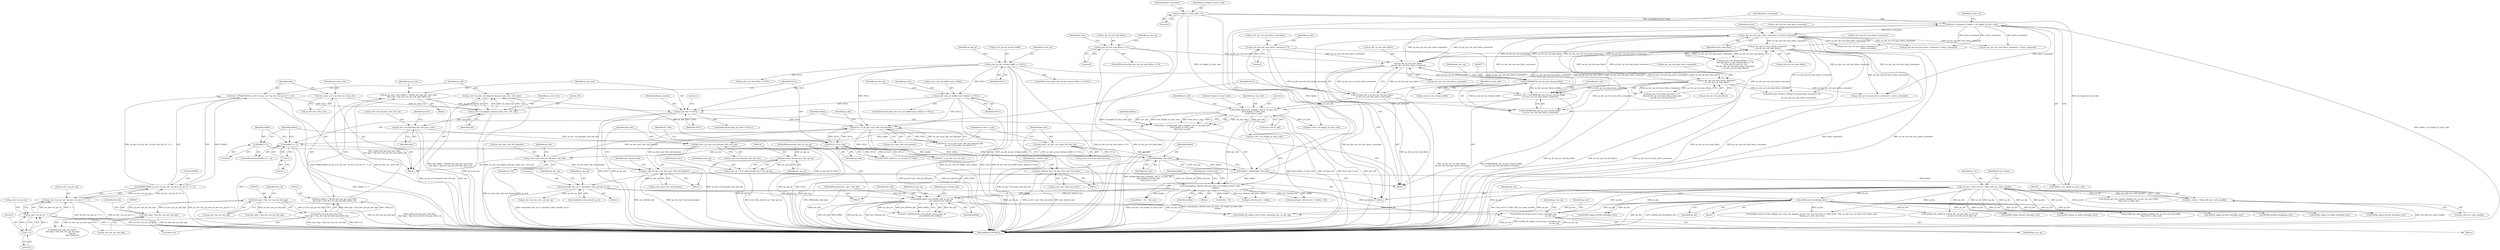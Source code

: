 digraph "0_Android_7554755536019e439433c515eeb44e701fb3bfb2@pointer" {
"1001248" [label="(Call,ih264d_fill_output_struct_from_context(ps_dec,\n                                                           ps_dec_op))"];
"1000896" [label="(Call,ih264d_init_decoder(ps_dec))"];
"1000153" [label="(Call,* ps_dec = (dec_struct_t *)(dec_hdl->pv_codec_handle))"];
"1000155" [label="(Call,(dec_struct_t *)(dec_hdl->pv_codec_handle))"];
"1001286" [label="(Call,ih264d_parse_nal_unit(dec_hdl, ps_dec_op,\n                              pu1_bitstrm_buf, buflen))"];
"1000148" [label="(MethodParameterIn,iv_obj_t *dec_hdl)"];
"1000227" [label="(Call,memset(ps_dec_op, 0, sizeof(ivd_video_decode_op_t)))"];
"1000215" [label="(Call,ps_dec_op = (ivd_video_decode_op_t *)pv_api_op)"];
"1000217" [label="(Call,(ivd_video_decode_op_t *)pv_api_op)"];
"1000150" [label="(MethodParameterIn,void *pv_api_op)"];
"1001200" [label="(Call,memcpy(pu1_bitstrm_buf, pu1_buf + u4_length_of_start_code,\n                   buflen))"];
"1001055" [label="(Call,pu1_bitstrm_buf = ps_dec->pu1_bits_buf_dynamic)"];
"1001040" [label="(Call,ps_dec->pu1_bits_buf_dynamic = pv_buf)"];
"1001036" [label="(Call,NULL == pv_buf)"];
"1000995" [label="(Call,NULL == ps_dec->pu1_bits_buf_dynamic)"];
"1000406" [label="(Call,ps_dec->ps_out_buffer->pu1_bufs[i] == NULL)"];
"1000260" [label="(Call,ps_dec_ip->pv_stream_buffer == NULL)"];
"1000623" [label="(Call,ps_pic_buf == NULL)"];
"1000610" [label="(Call,ps_pic_buf = (pic_buffer_t *)ih264_buf_mgr_get_next_free(\n (buf_mgr_t *)ps_dec->pv_pic_buf_mgr, &free_id))"];
"1000612" [label="(Call,(pic_buffer_t *)ih264_buf_mgr_get_next_free(\n (buf_mgr_t *)ps_dec->pv_pic_buf_mgr, &free_id))"];
"1000614" [label="(Call,ih264_buf_mgr_get_next_free(\n (buf_mgr_t *)ps_dec->pv_pic_buf_mgr, &free_id))"];
"1000615" [label="(Call,(buf_mgr_t *)ps_dec->pv_pic_buf_mgr)"];
"1000686" [label="(Call,(buf_mgr_t *)ps_dec->pv_pic_buf_mgr)"];
"1001029" [label="(Call,pv_buf = ps_dec->pf_aligned_alloc(pv_mem_ctxt, 128, size))"];
"1001031" [label="(Call,ps_dec->pf_aligned_alloc(pv_mem_ctxt, 128, size))"];
"1001009" [label="(Call,*pv_mem_ctxt = ps_dec->pv_mem_ctxt)"];
"1001014" [label="(Call,size = MAX(256000, ps_dec->u2_pic_wd * ps_dec->u2_pic_ht * 3 / 2))"];
"1001016" [label="(Call,MAX(256000, ps_dec->u2_pic_wd * ps_dec->u2_pic_ht * 3 / 2))"];
"1001018" [label="(Call,ps_dec->u2_pic_wd * ps_dec->u2_pic_ht * 3 / 2)"];
"1001022" [label="(Call,ps_dec->u2_pic_ht * 3 / 2)"];
"1001026" [label="(Call,3 / 2)"];
"1001067" [label="(Call,pu1_bitstrm_buf = ps_dec->pu1_bits_buf_static)"];
"1001082" [label="(Call,ih264d_find_start_code(pu1_buf, 0, u4_max_ofst,\n &u4_length_of_start_code,\n &u4_next_is_aud))"];
"1000973" [label="(Call,pu1_buf = (UWORD8*)ps_dec_ip->pv_stream_buffer\n + ps_dec_op->u4_num_bytes_consumed)"];
"1000976" [label="(Call,(UWORD8*)ps_dec_ip->pv_stream_buffer)"];
"1001450" [label="(Call,ps_dec_op->u4_num_bytes_consumed\n < ps_dec_ip->u4_num_Bytes)"];
"1001108" [label="(Call,ps_dec_op->u4_num_bytes_consumed += bytes_consumed)"];
"1001103" [label="(Call,bytes_consumed = buflen + u4_length_of_start_code)"];
"1001098" [label="(Call,buflen = MIN(buflen, buf_size))"];
"1001100" [label="(Call,MIN(buflen, buf_size))"];
"1001091" [label="(Call,buflen == -1)"];
"1001080" [label="(Call,buflen = ih264d_find_start_code(pu1_buf, 0, u4_max_ofst,\n &u4_length_of_start_code,\n &u4_next_is_aud))"];
"1001093" [label="(Call,-1)"];
"1001095" [label="(Call,buflen = 0)"];
"1001060" [label="(Call,buf_size = ps_dec->u4_dynamic_bits_buf_size)"];
"1001045" [label="(Call,ps_dec->u4_dynamic_bits_buf_size = size)"];
"1001072" [label="(Call,buf_size = ps_dec->u4_static_bits_buf_size)"];
"1000171" [label="(Call,u4_length_of_start_code = 0)"];
"1000986" [label="(Call,ps_dec_ip->u4_num_Bytes\n - ps_dec_op->u4_num_bytes_consumed)"];
"1001425" [label="(Call,ps_dec_op->u4_num_bytes_consumed\n < ps_dec_ip->u4_num_Bytes)"];
"1000281" [label="(Call,ps_dec_ip->u4_num_Bytes <= 0)"];
"1000306" [label="(Call,ps_dec_op->u4_num_bytes_consumed = 0)"];
"1000984" [label="(Call,u4_max_ofst = ps_dec_ip->u4_num_Bytes\n - ps_dec_op->u4_num_bytes_consumed)"];
"1001057" [label="(Call,ps_dec->pu1_bits_buf_dynamic)"];
"1001289" [label="(Identifier,pu1_bitstrm_buf)"];
"1001022" [label="(Call,ps_dec->u2_pic_ht * 3 / 2)"];
"1001061" [label="(Identifier,buf_size)"];
"1001017" [label="(Literal,256000)"];
"1000994" [label="(Call,(NULL == ps_dec->pu1_bits_buf_dynamic) &&\n (ps_dec->i4_header_decoded & 1))"];
"1001080" [label="(Call,buflen = ih264d_find_start_code(pu1_buf, 0, u4_max_ofst,\n &u4_length_of_start_code,\n &u4_next_is_aud))"];
"1001858" [label="(Call,ih264d_deblock_display(ps_dec))"];
"1001082" [label="(Call,ih264d_find_start_code(pu1_buf, 0, u4_max_ofst,\n &u4_length_of_start_code,\n &u4_next_is_aud))"];
"1001105" [label="(Call,buflen + u4_length_of_start_code)"];
"1000313" [label="(Identifier,ps_dec)"];
"1000630" [label="(Identifier,display_queued)"];
"1001200" [label="(Call,memcpy(pu1_bitstrm_buf, pu1_buf + u4_length_of_start_code,\n                   buflen))"];
"1000157" [label="(Call,dec_hdl->pv_codec_handle)"];
"1001101" [label="(Identifier,buflen)"];
"1001108" [label="(Call,ps_dec_op->u4_num_bytes_consumed += bytes_consumed)"];
"1001286" [label="(Call,ih264d_parse_nal_unit(dec_hdl, ps_dec_op,\n                              pu1_bitstrm_buf, buflen))"];
"1001419" [label="(Call,(ps_dec->i4_header_decoded != 3)\n && (ps_dec_op->u4_num_bytes_consumed\n < ps_dec_ip->u4_num_Bytes))"];
"1001010" [label="(Identifier,pv_mem_ctxt)"];
"1001026" [label="(Call,3 / 2)"];
"1001052" [label="(Identifier,ps_dec)"];
"1001085" [label="(Identifier,u4_max_ofst)"];
"1000215" [label="(Call,ps_dec_op = (ivd_video_decode_op_t *)pv_api_op)"];
"1001060" [label="(Call,buf_size = ps_dec->u4_dynamic_bits_buf_size)"];
"1000280" [label="(ControlStructure,if(ps_dec_ip->u4_num_Bytes <= 0))"];
"1001450" [label="(Call,ps_dec_op->u4_num_bytes_consumed\n < ps_dec_ip->u4_num_Bytes)"];
"1001370" [label="(Call,ps_dec_op->u4_num_bytes_consumed -= bytes_consumed)"];
"1001587" [label="(Call,ps_dec_op->u4_num_bytes_consumed -= bytes_consumed)"];
"1001038" [label="(Identifier,pv_buf)"];
"1002022" [label="(Call,ih264d_fill_output_struct_from_context(ps_dec, ps_dec_op))"];
"1000997" [label="(Call,ps_dec->pu1_bits_buf_dynamic)"];
"1001011" [label="(Call,ps_dec->pv_mem_ctxt)"];
"1001980" [label="(Call,ih264d_signal_bs_deblk_thread(ps_dec))"];
"1001084" [label="(Literal,0)"];
"1000282" [label="(Call,ps_dec_ip->u4_num_Bytes)"];
"1001016" [label="(Call,MAX(256000, ps_dec->u2_pic_wd * ps_dec->u2_pic_ht * 3 / 2))"];
"1001096" [label="(Identifier,buflen)"];
"1000686" [label="(Call,(buf_mgr_t *)ps_dec->pv_pic_buf_mgr)"];
"1000611" [label="(Identifier,ps_pic_buf)"];
"1001253" [label="(Identifier,ps_dec_op)"];
"1000713" [label="(Call,ih264d_get_next_display_field(ps_dec, ps_dec->ps_out_buffer,\n &(ps_dec->s_disp_op)))"];
"1001284" [label="(Call,ret = ih264d_parse_nal_unit(dec_hdl, ps_dec_op,\n                              pu1_bitstrm_buf, buflen))"];
"1000614" [label="(Call,ih264_buf_mgr_get_next_free(\n (buf_mgr_t *)ps_dec->pv_pic_buf_mgr, &free_id))"];
"1001214" [label="(Call,pu1_bitstrm_buf + buflen)"];
"1000978" [label="(Call,ps_dec_ip->pv_stream_buffer)"];
"1001571" [label="(Call,ih264d_signal_decode_thread(ps_dec))"];
"1000691" [label="(Identifier,free_id)"];
"1001049" [label="(Identifier,size)"];
"1001068" [label="(Identifier,pu1_bitstrm_buf)"];
"1000171" [label="(Call,u4_length_of_start_code = 0)"];
"1000620" [label="(Call,&free_id)"];
"1000268" [label="(Identifier,ps_dec_op)"];
"1001103" [label="(Call,bytes_consumed = buflen + u4_length_of_start_code)"];
"1001398" [label="(Call,ih264d_signal_decode_thread(ps_dec))"];
"1001119" [label="(Identifier,ps_dec)"];
"1001213" [label="(Call,memset(pu1_bitstrm_buf + buflen, 0, 8))"];
"1001036" [label="(Call,NULL == pv_buf)"];
"1000995" [label="(Call,NULL == ps_dec->pu1_bits_buf_dynamic)"];
"1000155" [label="(Call,(dec_struct_t *)(dec_hdl->pv_codec_handle))"];
"1001247" [label="(Block,)"];
"1001067" [label="(Call,pu1_bitstrm_buf = ps_dec->pu1_bits_buf_static)"];
"1001248" [label="(Call,ih264d_fill_output_struct_from_context(ps_dec,\n                                                           ps_dec_op))"];
"1001027" [label="(Literal,3)"];
"1000984" [label="(Call,u4_max_ofst = ps_dec_ip->u4_num_Bytes\n - ps_dec_op->u4_num_bytes_consumed)"];
"1001039" [label="(Identifier,IV_FAIL)"];
"1001018" [label="(Call,ps_dec->u2_pic_wd * ps_dec->u2_pic_ht * 3 / 2)"];
"1001047" [label="(Identifier,ps_dec)"];
"1001451" [label="(Call,ps_dec_op->u4_num_bytes_consumed)"];
"1001028" [label="(Literal,2)"];
"1001015" [label="(Identifier,size)"];
"1000176" [label="(Identifier,bytes_consumed)"];
"1000223" [label="(Identifier,u4_size)"];
"1001034" [label="(Identifier,size)"];
"1001207" [label="(Call,(buflen + 8) < buf_size)"];
"1001081" [label="(Identifier,buflen)"];
"1000982" [label="(Identifier,ps_dec_op)"];
"1000612" [label="(Call,(pic_buffer_t *)ih264_buf_mgr_get_next_free(\n (buf_mgr_t *)ps_dec->pv_pic_buf_mgr, &free_id))"];
"1001287" [label="(Identifier,dec_hdl)"];
"1001523" [label="(Call,ih264d_mark_err_slice_skip(ps_dec, num_mb_skipped, ps_dec->u1_nal_unit_type == IDR_SLICE_NAL, ps_dec->ps_cur_slice->u2_frame_num,\n &temp_poc, prev_slice_err))"];
"1000260" [label="(Call,ps_dec_ip->pv_stream_buffer == NULL)"];
"1001126" [label="(Call,pu1_buf + u4_length_of_start_code)"];
"1001434" [label="(Call,((ps_dec->i4_decode_header == 0)\n && ((ps_dec->u1_pic_decode_done == 0)\n || (u4_next_is_aud == 1)))\n && (ps_dec_op->u4_num_bytes_consumed\n < ps_dec_ip->u4_num_Bytes))"];
"1001072" [label="(Call,buf_size = ps_dec->u4_static_bits_buf_size)"];
"1001694" [label="(Call,ih264d_signal_decode_thread(ps_dec))"];
"1000237" [label="(Call,ps_dec->pv_dec_out = ps_dec_op)"];
"1002135" [label="(Call,H264_DEC_DEBUG_PRINT(\"The num bytes consumed: %d\n\",\n                         ps_dec_op->u4_num_bytes_consumed))"];
"1000986" [label="(Call,ps_dec_ip->u4_num_Bytes\n - ps_dec_op->u4_num_bytes_consumed)"];
"1001054" [label="(Block,)"];
"1000153" [label="(Call,* ps_dec = (dec_struct_t *)(dec_hdl->pv_codec_handle))"];
"1000150" [label="(MethodParameterIn,void *pv_api_op)"];
"1001100" [label="(Call,MIN(buflen, buf_size))"];
"1001035" [label="(Call,RETURN_IF((NULL == pv_buf), IV_FAIL))"];
"1001066" [label="(Block,)"];
"1001151" [label="(Call,ps_dec_op->u4_num_bytes_consumed -=\n                                        bytes_consumed)"];
"1000896" [label="(Call,ih264d_init_decoder(ps_dec))"];
"1001088" [label="(Call,&u4_next_is_aud)"];
"1001112" [label="(Identifier,bytes_consumed)"];
"1000987" [label="(Call,ps_dec_ip->u4_num_Bytes)"];
"1000230" [label="(Call,sizeof(ivd_video_decode_op_t))"];
"1001083" [label="(Identifier,pu1_buf)"];
"1000608" [label="(Block,)"];
"1000310" [label="(Literal,0)"];
"1000307" [label="(Call,ps_dec_op->u4_num_bytes_consumed)"];
"1000220" [label="(Block,)"];
"1001009" [label="(Call,*pv_mem_ctxt = ps_dec->pv_mem_ctxt)"];
"1000217" [label="(Call,(ivd_video_decode_op_t *)pv_api_op)"];
"1001014" [label="(Call,size = MAX(256000, ps_dec->u2_pic_wd * ps_dec->u2_pic_ht * 3 / 2))"];
"1001095" [label="(Call,buflen = 0)"];
"1001099" [label="(Identifier,buflen)"];
"1001250" [label="(Identifier,ps_dec_op)"];
"1001660" [label="(Call,ih264d_init_deblk_tfr_ctxt(ps_dec, ps_pad_mgr, ps_tfr_cxt,\n                                           ps_dec->u2_frm_wd_in_mbs, 0))"];
"1000435" [label="(Identifier,ps_dec)"];
"1001031" [label="(Call,ps_dec->pf_aligned_alloc(pv_mem_ctxt, 128, size))"];
"1000289" [label="(Identifier,ps_dec_op)"];
"1000303" [label="(Identifier,ps_dec)"];
"1001205" [label="(Identifier,buflen)"];
"1001098" [label="(Call,buflen = MIN(buflen, buf_size))"];
"1000154" [label="(Identifier,ps_dec)"];
"1001037" [label="(Identifier,NULL)"];
"1001040" [label="(Call,ps_dec->pu1_bits_buf_dynamic = pv_buf)"];
"1001045" [label="(Call,ps_dec->u4_dynamic_bits_buf_size = size)"];
"1000900" [label="(Identifier,ps_dec)"];
"1001097" [label="(Literal,0)"];
"1001019" [label="(Call,ps_dec->u2_pic_wd)"];
"1000418" [label="(Identifier,ps_dec_op)"];
"1000173" [label="(Literal,0)"];
"1001201" [label="(Identifier,pu1_bitstrm_buf)"];
"1001104" [label="(Identifier,bytes_consumed)"];
"1001209" [label="(Identifier,buflen)"];
"1000622" [label="(ControlStructure,if(ps_pic_buf == NULL))"];
"1001032" [label="(Identifier,pv_mem_ctxt)"];
"1000971" [label="(Block,)"];
"1001074" [label="(Call,ps_dec->u4_static_bits_buf_size)"];
"1000281" [label="(Call,ps_dec_ip->u4_num_Bytes <= 0)"];
"1000219" [label="(Identifier,pv_api_op)"];
"1001290" [label="(Identifier,buflen)"];
"1000623" [label="(Call,ps_pic_buf == NULL)"];
"1001347" [label="(Call,ps_dec_op->u4_num_bytes_consumed -= bytes_consumed)"];
"1000151" [label="(Block,)"];
"1001023" [label="(Call,ps_dec->u2_pic_ht)"];
"1000148" [label="(MethodParameterIn,iv_obj_t *dec_hdl)"];
"1001110" [label="(Identifier,ps_dec_op)"];
"1001202" [label="(Call,pu1_buf + u4_length_of_start_code)"];
"1000285" [label="(Literal,0)"];
"1000229" [label="(Literal,0)"];
"1002100" [label="(Call,NULL != ps_dec->ps_cur_sps)"];
"1000621" [label="(Identifier,free_id)"];
"1001046" [label="(Call,ps_dec->u4_dynamic_bits_buf_size)"];
"1001005" [label="(Block,)"];
"1000975" [label="(Call,(UWORD8*)ps_dec_ip->pv_stream_buffer\n + ps_dec_op->u4_num_bytes_consumed)"];
"1000610" [label="(Call,ps_pic_buf = (pic_buffer_t *)ih264_buf_mgr_get_next_free(\n (buf_mgr_t *)ps_dec->pv_pic_buf_mgr, &free_id))"];
"1001425" [label="(Call,ps_dec_op->u4_num_bytes_consumed\n < ps_dec_ip->u4_num_Bytes)"];
"1001062" [label="(Call,ps_dec->u4_dynamic_bits_buf_size)"];
"1001090" [label="(ControlStructure,if(buflen == -1))"];
"1000985" [label="(Identifier,u4_max_ofst)"];
"1001429" [label="(Call,ps_dec_ip->u4_num_Bytes)"];
"1000234" [label="(Identifier,ps_dec_op)"];
"1001994" [label="(Call,ih264d_get_next_display_field(ps_dec, ps_dec->ps_out_buffer,\n &(ps_dec->s_disp_op)))"];
"1000306" [label="(Call,ps_dec_op->u4_num_bytes_consumed = 0)"];
"1000414" [label="(Identifier,NULL)"];
"1001199" [label="(Block,)"];
"1000259" [label="(ControlStructure,if(ps_dec_ip->pv_stream_buffer == NULL))"];
"1001109" [label="(Call,ps_dec_op->u4_num_bytes_consumed)"];
"1001029" [label="(Call,pv_buf = ps_dec->pf_aligned_alloc(pv_mem_ctxt, 128, size))"];
"1000617" [label="(Call,ps_dec->pv_pic_buf_mgr)"];
"1001044" [label="(Identifier,pv_buf)"];
"1000678" [label="(Literal,1)"];
"1001030" [label="(Identifier,pv_buf)"];
"1000405" [label="(ControlStructure,if(ps_dec->ps_out_buffer->pu1_bufs[i] == NULL))"];
"1001802" [label="(Call,ih264d_signal_bs_deblk_thread(ps_dec))"];
"1000283" [label="(Identifier,ps_dec_ip)"];
"1000264" [label="(Identifier,NULL)"];
"1001208" [label="(Call,buflen + 8)"];
"1000624" [label="(Identifier,ps_pic_buf)"];
"1001055" [label="(Call,pu1_bitstrm_buf = ps_dec->pu1_bits_buf_dynamic)"];
"1000216" [label="(Identifier,ps_dec_op)"];
"1001041" [label="(Call,ps_dec->pu1_bits_buf_dynamic)"];
"1001093" [label="(Call,-1)"];
"1001002" [label="(Identifier,ps_dec)"];
"1001073" [label="(Identifier,buf_size)"];
"1002142" [label="(MethodReturn,WORD32)"];
"1000162" [label="(Identifier,i4_err_status)"];
"1000625" [label="(Identifier,NULL)"];
"1000688" [label="(Call,ps_dec->pv_pic_buf_mgr)"];
"1000172" [label="(Identifier,u4_length_of_start_code)"];
"1001091" [label="(Call,buflen == -1)"];
"1001184" [label="(Call,ih264d_signal_decode_thread(ps_dec))"];
"1000973" [label="(Call,pu1_buf = (UWORD8*)ps_dec_ip->pv_stream_buffer\n + ps_dec_op->u4_num_bytes_consumed)"];
"1001069" [label="(Call,ps_dec->pu1_bits_buf_static)"];
"1000897" [label="(Identifier,ps_dec)"];
"1001086" [label="(Call,&u4_length_of_start_code)"];
"1001094" [label="(Literal,1)"];
"1000974" [label="(Identifier,pu1_buf)"];
"1000685" [label="(Call,ih264_buf_mgr_set_status(\n (buf_mgr_t *)ps_dec->pv_pic_buf_mgr,\n                                    free_id,\n                                    BUF_MGR_IO))"];
"1000976" [label="(Call,(UWORD8*)ps_dec_ip->pv_stream_buffer)"];
"1001033" [label="(Literal,128)"];
"1000406" [label="(Call,ps_dec->ps_out_buffer->pu1_bufs[i] == NULL)"];
"1001078" [label="(Identifier,u4_next_is_aud)"];
"1000227" [label="(Call,memset(ps_dec_op, 0, sizeof(ivd_video_decode_op_t)))"];
"1001288" [label="(Identifier,ps_dec_op)"];
"1000228" [label="(Identifier,ps_dec_op)"];
"1000615" [label="(Call,(buf_mgr_t *)ps_dec->pv_pic_buf_mgr)"];
"1001102" [label="(Identifier,buf_size)"];
"1000407" [label="(Call,ps_dec->ps_out_buffer->pu1_bufs[i])"];
"1000261" [label="(Call,ps_dec_ip->pv_stream_buffer)"];
"1001056" [label="(Identifier,pu1_bitstrm_buf)"];
"1000990" [label="(Call,ps_dec_op->u4_num_bytes_consumed)"];
"1000895" [label="(Block,)"];
"1000996" [label="(Identifier,NULL)"];
"1001426" [label="(Call,ps_dec_op->u4_num_bytes_consumed)"];
"1000696" [label="(Call,(buf_mgr_t *)ps_dec->pv_pic_buf_mgr)"];
"1000311" [label="(Call,ps_dec->ps_out_buffer = NULL)"];
"1001092" [label="(Identifier,buflen)"];
"1001454" [label="(Call,ps_dec_ip->u4_num_Bytes)"];
"1001249" [label="(Identifier,ps_dec)"];
"1001248" -> "1001247"  [label="AST: "];
"1001248" -> "1001250"  [label="CFG: "];
"1001249" -> "1001248"  [label="AST: "];
"1001250" -> "1001248"  [label="AST: "];
"1001253" -> "1001248"  [label="CFG: "];
"1001248" -> "1002142"  [label="DDG: ps_dec_op"];
"1001248" -> "1002142"  [label="DDG: ps_dec"];
"1001248" -> "1002142"  [label="DDG: ih264d_fill_output_struct_from_context(ps_dec,\n                                                           ps_dec_op)"];
"1000896" -> "1001248"  [label="DDG: ps_dec"];
"1000153" -> "1001248"  [label="DDG: ps_dec"];
"1001286" -> "1001248"  [label="DDG: ps_dec_op"];
"1000227" -> "1001248"  [label="DDG: ps_dec_op"];
"1000896" -> "1000895"  [label="AST: "];
"1000896" -> "1000897"  [label="CFG: "];
"1000897" -> "1000896"  [label="AST: "];
"1000900" -> "1000896"  [label="CFG: "];
"1000896" -> "1002142"  [label="DDG: ps_dec"];
"1000896" -> "1002142"  [label="DDG: ih264d_init_decoder(ps_dec)"];
"1000153" -> "1000896"  [label="DDG: ps_dec"];
"1000896" -> "1001184"  [label="DDG: ps_dec"];
"1000896" -> "1001398"  [label="DDG: ps_dec"];
"1000896" -> "1001523"  [label="DDG: ps_dec"];
"1000896" -> "1001571"  [label="DDG: ps_dec"];
"1000896" -> "1001660"  [label="DDG: ps_dec"];
"1000896" -> "1001694"  [label="DDG: ps_dec"];
"1000896" -> "1001802"  [label="DDG: ps_dec"];
"1000896" -> "1001858"  [label="DDG: ps_dec"];
"1000896" -> "1001980"  [label="DDG: ps_dec"];
"1000896" -> "1001994"  [label="DDG: ps_dec"];
"1000896" -> "1002022"  [label="DDG: ps_dec"];
"1000153" -> "1000151"  [label="AST: "];
"1000153" -> "1000155"  [label="CFG: "];
"1000154" -> "1000153"  [label="AST: "];
"1000155" -> "1000153"  [label="AST: "];
"1000162" -> "1000153"  [label="CFG: "];
"1000153" -> "1002142"  [label="DDG: (dec_struct_t *)(dec_hdl->pv_codec_handle)"];
"1000153" -> "1002142"  [label="DDG: ps_dec"];
"1000155" -> "1000153"  [label="DDG: dec_hdl->pv_codec_handle"];
"1000153" -> "1000713"  [label="DDG: ps_dec"];
"1000153" -> "1001184"  [label="DDG: ps_dec"];
"1000153" -> "1001398"  [label="DDG: ps_dec"];
"1000153" -> "1001523"  [label="DDG: ps_dec"];
"1000153" -> "1001571"  [label="DDG: ps_dec"];
"1000153" -> "1001660"  [label="DDG: ps_dec"];
"1000153" -> "1001694"  [label="DDG: ps_dec"];
"1000153" -> "1001802"  [label="DDG: ps_dec"];
"1000153" -> "1001858"  [label="DDG: ps_dec"];
"1000153" -> "1001980"  [label="DDG: ps_dec"];
"1000153" -> "1001994"  [label="DDG: ps_dec"];
"1000153" -> "1002022"  [label="DDG: ps_dec"];
"1000155" -> "1000157"  [label="CFG: "];
"1000156" -> "1000155"  [label="AST: "];
"1000157" -> "1000155"  [label="AST: "];
"1000155" -> "1002142"  [label="DDG: dec_hdl->pv_codec_handle"];
"1001286" -> "1001284"  [label="AST: "];
"1001286" -> "1001290"  [label="CFG: "];
"1001287" -> "1001286"  [label="AST: "];
"1001288" -> "1001286"  [label="AST: "];
"1001289" -> "1001286"  [label="AST: "];
"1001290" -> "1001286"  [label="AST: "];
"1001284" -> "1001286"  [label="CFG: "];
"1001286" -> "1002142"  [label="DDG: buflen"];
"1001286" -> "1002142"  [label="DDG: ps_dec_op"];
"1001286" -> "1002142"  [label="DDG: pu1_bitstrm_buf"];
"1001286" -> "1002142"  [label="DDG: dec_hdl"];
"1001286" -> "1001284"  [label="DDG: dec_hdl"];
"1001286" -> "1001284"  [label="DDG: ps_dec_op"];
"1001286" -> "1001284"  [label="DDG: pu1_bitstrm_buf"];
"1001286" -> "1001284"  [label="DDG: buflen"];
"1000148" -> "1001286"  [label="DDG: dec_hdl"];
"1000227" -> "1001286"  [label="DDG: ps_dec_op"];
"1001200" -> "1001286"  [label="DDG: pu1_bitstrm_buf"];
"1001200" -> "1001286"  [label="DDG: buflen"];
"1001286" -> "1002022"  [label="DDG: ps_dec_op"];
"1000148" -> "1000147"  [label="AST: "];
"1000148" -> "1002142"  [label="DDG: dec_hdl"];
"1000227" -> "1000220"  [label="AST: "];
"1000227" -> "1000230"  [label="CFG: "];
"1000228" -> "1000227"  [label="AST: "];
"1000229" -> "1000227"  [label="AST: "];
"1000230" -> "1000227"  [label="AST: "];
"1000234" -> "1000227"  [label="CFG: "];
"1000227" -> "1002142"  [label="DDG: memset(ps_dec_op, 0, sizeof(ivd_video_decode_op_t))"];
"1000215" -> "1000227"  [label="DDG: ps_dec_op"];
"1000227" -> "1000237"  [label="DDG: ps_dec_op"];
"1000227" -> "1002022"  [label="DDG: ps_dec_op"];
"1000215" -> "1000151"  [label="AST: "];
"1000215" -> "1000217"  [label="CFG: "];
"1000216" -> "1000215"  [label="AST: "];
"1000217" -> "1000215"  [label="AST: "];
"1000223" -> "1000215"  [label="CFG: "];
"1000215" -> "1002142"  [label="DDG: (ivd_video_decode_op_t *)pv_api_op"];
"1000217" -> "1000215"  [label="DDG: pv_api_op"];
"1000217" -> "1000219"  [label="CFG: "];
"1000218" -> "1000217"  [label="AST: "];
"1000219" -> "1000217"  [label="AST: "];
"1000217" -> "1002142"  [label="DDG: pv_api_op"];
"1000150" -> "1000217"  [label="DDG: pv_api_op"];
"1000150" -> "1000147"  [label="AST: "];
"1000150" -> "1002142"  [label="DDG: pv_api_op"];
"1001200" -> "1001199"  [label="AST: "];
"1001200" -> "1001205"  [label="CFG: "];
"1001201" -> "1001200"  [label="AST: "];
"1001202" -> "1001200"  [label="AST: "];
"1001205" -> "1001200"  [label="AST: "];
"1001209" -> "1001200"  [label="CFG: "];
"1001200" -> "1002142"  [label="DDG: pu1_buf + u4_length_of_start_code"];
"1001200" -> "1002142"  [label="DDG: memcpy(pu1_bitstrm_buf, pu1_buf + u4_length_of_start_code,\n                   buflen)"];
"1001055" -> "1001200"  [label="DDG: pu1_bitstrm_buf"];
"1001067" -> "1001200"  [label="DDG: pu1_bitstrm_buf"];
"1001082" -> "1001200"  [label="DDG: pu1_buf"];
"1001098" -> "1001200"  [label="DDG: buflen"];
"1001200" -> "1001207"  [label="DDG: buflen"];
"1001200" -> "1001208"  [label="DDG: buflen"];
"1001200" -> "1001213"  [label="DDG: pu1_bitstrm_buf"];
"1001200" -> "1001213"  [label="DDG: buflen"];
"1001200" -> "1001214"  [label="DDG: pu1_bitstrm_buf"];
"1001200" -> "1001214"  [label="DDG: buflen"];
"1001055" -> "1001054"  [label="AST: "];
"1001055" -> "1001057"  [label="CFG: "];
"1001056" -> "1001055"  [label="AST: "];
"1001057" -> "1001055"  [label="AST: "];
"1001061" -> "1001055"  [label="CFG: "];
"1001055" -> "1002142"  [label="DDG: ps_dec->pu1_bits_buf_dynamic"];
"1001055" -> "1002142"  [label="DDG: pu1_bitstrm_buf"];
"1001040" -> "1001055"  [label="DDG: ps_dec->pu1_bits_buf_dynamic"];
"1000995" -> "1001055"  [label="DDG: ps_dec->pu1_bits_buf_dynamic"];
"1001040" -> "1001005"  [label="AST: "];
"1001040" -> "1001044"  [label="CFG: "];
"1001041" -> "1001040"  [label="AST: "];
"1001044" -> "1001040"  [label="AST: "];
"1001047" -> "1001040"  [label="CFG: "];
"1001040" -> "1002142"  [label="DDG: ps_dec->pu1_bits_buf_dynamic"];
"1001040" -> "1002142"  [label="DDG: pv_buf"];
"1001040" -> "1000995"  [label="DDG: ps_dec->pu1_bits_buf_dynamic"];
"1001036" -> "1001040"  [label="DDG: pv_buf"];
"1001036" -> "1001035"  [label="AST: "];
"1001036" -> "1001038"  [label="CFG: "];
"1001037" -> "1001036"  [label="AST: "];
"1001038" -> "1001036"  [label="AST: "];
"1001039" -> "1001036"  [label="CFG: "];
"1001036" -> "1002142"  [label="DDG: NULL"];
"1001036" -> "1000995"  [label="DDG: NULL"];
"1001036" -> "1001035"  [label="DDG: NULL"];
"1001036" -> "1001035"  [label="DDG: pv_buf"];
"1000995" -> "1001036"  [label="DDG: NULL"];
"1001029" -> "1001036"  [label="DDG: pv_buf"];
"1001036" -> "1002100"  [label="DDG: NULL"];
"1000995" -> "1000994"  [label="AST: "];
"1000995" -> "1000997"  [label="CFG: "];
"1000996" -> "1000995"  [label="AST: "];
"1000997" -> "1000995"  [label="AST: "];
"1001002" -> "1000995"  [label="CFG: "];
"1000994" -> "1000995"  [label="CFG: "];
"1000995" -> "1002142"  [label="DDG: NULL"];
"1000995" -> "1002142"  [label="DDG: ps_dec->pu1_bits_buf_dynamic"];
"1000995" -> "1000994"  [label="DDG: NULL"];
"1000995" -> "1000994"  [label="DDG: ps_dec->pu1_bits_buf_dynamic"];
"1000406" -> "1000995"  [label="DDG: NULL"];
"1000623" -> "1000995"  [label="DDG: NULL"];
"1000260" -> "1000995"  [label="DDG: NULL"];
"1000995" -> "1002100"  [label="DDG: NULL"];
"1000406" -> "1000405"  [label="AST: "];
"1000406" -> "1000414"  [label="CFG: "];
"1000407" -> "1000406"  [label="AST: "];
"1000414" -> "1000406"  [label="AST: "];
"1000418" -> "1000406"  [label="CFG: "];
"1000435" -> "1000406"  [label="CFG: "];
"1000406" -> "1002142"  [label="DDG: ps_dec->ps_out_buffer->pu1_bufs[i]"];
"1000406" -> "1002142"  [label="DDG: NULL"];
"1000406" -> "1002142"  [label="DDG: ps_dec->ps_out_buffer->pu1_bufs[i] == NULL"];
"1000260" -> "1000406"  [label="DDG: NULL"];
"1000406" -> "1000623"  [label="DDG: NULL"];
"1000260" -> "1000259"  [label="AST: "];
"1000260" -> "1000264"  [label="CFG: "];
"1000261" -> "1000260"  [label="AST: "];
"1000264" -> "1000260"  [label="AST: "];
"1000268" -> "1000260"  [label="CFG: "];
"1000283" -> "1000260"  [label="CFG: "];
"1000260" -> "1002142"  [label="DDG: ps_dec_ip->pv_stream_buffer == NULL"];
"1000260" -> "1002142"  [label="DDG: NULL"];
"1000260" -> "1002142"  [label="DDG: ps_dec_ip->pv_stream_buffer"];
"1000260" -> "1000311"  [label="DDG: NULL"];
"1000260" -> "1000623"  [label="DDG: NULL"];
"1000260" -> "1000976"  [label="DDG: ps_dec_ip->pv_stream_buffer"];
"1000623" -> "1000622"  [label="AST: "];
"1000623" -> "1000625"  [label="CFG: "];
"1000624" -> "1000623"  [label="AST: "];
"1000625" -> "1000623"  [label="AST: "];
"1000630" -> "1000623"  [label="CFG: "];
"1000678" -> "1000623"  [label="CFG: "];
"1000623" -> "1002142"  [label="DDG: ps_pic_buf == NULL"];
"1000623" -> "1002142"  [label="DDG: ps_pic_buf"];
"1000623" -> "1002142"  [label="DDG: NULL"];
"1000610" -> "1000623"  [label="DDG: ps_pic_buf"];
"1000610" -> "1000608"  [label="AST: "];
"1000610" -> "1000612"  [label="CFG: "];
"1000611" -> "1000610"  [label="AST: "];
"1000612" -> "1000610"  [label="AST: "];
"1000624" -> "1000610"  [label="CFG: "];
"1000610" -> "1002142"  [label="DDG: (pic_buffer_t *)ih264_buf_mgr_get_next_free(\n (buf_mgr_t *)ps_dec->pv_pic_buf_mgr, &free_id)"];
"1000612" -> "1000610"  [label="DDG: ih264_buf_mgr_get_next_free(\n (buf_mgr_t *)ps_dec->pv_pic_buf_mgr, &free_id)"];
"1000612" -> "1000614"  [label="CFG: "];
"1000613" -> "1000612"  [label="AST: "];
"1000614" -> "1000612"  [label="AST: "];
"1000612" -> "1002142"  [label="DDG: ih264_buf_mgr_get_next_free(\n (buf_mgr_t *)ps_dec->pv_pic_buf_mgr, &free_id)"];
"1000614" -> "1000612"  [label="DDG: (buf_mgr_t *)ps_dec->pv_pic_buf_mgr"];
"1000614" -> "1000612"  [label="DDG: &free_id"];
"1000614" -> "1000620"  [label="CFG: "];
"1000615" -> "1000614"  [label="AST: "];
"1000620" -> "1000614"  [label="AST: "];
"1000614" -> "1002142"  [label="DDG: (buf_mgr_t *)ps_dec->pv_pic_buf_mgr"];
"1000614" -> "1002142"  [label="DDG: &free_id"];
"1000615" -> "1000614"  [label="DDG: ps_dec->pv_pic_buf_mgr"];
"1000615" -> "1000617"  [label="CFG: "];
"1000616" -> "1000615"  [label="AST: "];
"1000617" -> "1000615"  [label="AST: "];
"1000621" -> "1000615"  [label="CFG: "];
"1000615" -> "1002142"  [label="DDG: ps_dec->pv_pic_buf_mgr"];
"1000686" -> "1000615"  [label="DDG: ps_dec->pv_pic_buf_mgr"];
"1000615" -> "1000686"  [label="DDG: ps_dec->pv_pic_buf_mgr"];
"1000615" -> "1000696"  [label="DDG: ps_dec->pv_pic_buf_mgr"];
"1000686" -> "1000685"  [label="AST: "];
"1000686" -> "1000688"  [label="CFG: "];
"1000687" -> "1000686"  [label="AST: "];
"1000688" -> "1000686"  [label="AST: "];
"1000691" -> "1000686"  [label="CFG: "];
"1000686" -> "1002142"  [label="DDG: ps_dec->pv_pic_buf_mgr"];
"1000686" -> "1000685"  [label="DDG: ps_dec->pv_pic_buf_mgr"];
"1001029" -> "1001005"  [label="AST: "];
"1001029" -> "1001031"  [label="CFG: "];
"1001030" -> "1001029"  [label="AST: "];
"1001031" -> "1001029"  [label="AST: "];
"1001037" -> "1001029"  [label="CFG: "];
"1001029" -> "1002142"  [label="DDG: ps_dec->pf_aligned_alloc(pv_mem_ctxt, 128, size)"];
"1001031" -> "1001029"  [label="DDG: pv_mem_ctxt"];
"1001031" -> "1001029"  [label="DDG: 128"];
"1001031" -> "1001029"  [label="DDG: size"];
"1001031" -> "1001034"  [label="CFG: "];
"1001032" -> "1001031"  [label="AST: "];
"1001033" -> "1001031"  [label="AST: "];
"1001034" -> "1001031"  [label="AST: "];
"1001031" -> "1002142"  [label="DDG: pv_mem_ctxt"];
"1001009" -> "1001031"  [label="DDG: pv_mem_ctxt"];
"1001014" -> "1001031"  [label="DDG: size"];
"1001031" -> "1001045"  [label="DDG: size"];
"1001009" -> "1001005"  [label="AST: "];
"1001009" -> "1001011"  [label="CFG: "];
"1001010" -> "1001009"  [label="AST: "];
"1001011" -> "1001009"  [label="AST: "];
"1001015" -> "1001009"  [label="CFG: "];
"1001009" -> "1002142"  [label="DDG: ps_dec->pv_mem_ctxt"];
"1001014" -> "1001005"  [label="AST: "];
"1001014" -> "1001016"  [label="CFG: "];
"1001015" -> "1001014"  [label="AST: "];
"1001016" -> "1001014"  [label="AST: "];
"1001030" -> "1001014"  [label="CFG: "];
"1001014" -> "1002142"  [label="DDG: MAX(256000, ps_dec->u2_pic_wd * ps_dec->u2_pic_ht * 3 / 2)"];
"1001016" -> "1001014"  [label="DDG: 256000"];
"1001016" -> "1001014"  [label="DDG: ps_dec->u2_pic_wd * ps_dec->u2_pic_ht * 3 / 2"];
"1001016" -> "1001018"  [label="CFG: "];
"1001017" -> "1001016"  [label="AST: "];
"1001018" -> "1001016"  [label="AST: "];
"1001016" -> "1002142"  [label="DDG: ps_dec->u2_pic_wd * ps_dec->u2_pic_ht * 3 / 2"];
"1001018" -> "1001016"  [label="DDG: ps_dec->u2_pic_wd"];
"1001018" -> "1001016"  [label="DDG: ps_dec->u2_pic_ht * 3 / 2"];
"1001018" -> "1001022"  [label="CFG: "];
"1001019" -> "1001018"  [label="AST: "];
"1001022" -> "1001018"  [label="AST: "];
"1001018" -> "1002142"  [label="DDG: ps_dec->u2_pic_wd"];
"1001018" -> "1002142"  [label="DDG: ps_dec->u2_pic_ht * 3 / 2"];
"1001022" -> "1001018"  [label="DDG: ps_dec->u2_pic_ht"];
"1001022" -> "1001018"  [label="DDG: 3 / 2"];
"1001022" -> "1001026"  [label="CFG: "];
"1001023" -> "1001022"  [label="AST: "];
"1001026" -> "1001022"  [label="AST: "];
"1001022" -> "1002142"  [label="DDG: 3 / 2"];
"1001022" -> "1002142"  [label="DDG: ps_dec->u2_pic_ht"];
"1001026" -> "1001022"  [label="DDG: 3"];
"1001026" -> "1001022"  [label="DDG: 2"];
"1001026" -> "1001028"  [label="CFG: "];
"1001027" -> "1001026"  [label="AST: "];
"1001028" -> "1001026"  [label="AST: "];
"1001067" -> "1001066"  [label="AST: "];
"1001067" -> "1001069"  [label="CFG: "];
"1001068" -> "1001067"  [label="AST: "];
"1001069" -> "1001067"  [label="AST: "];
"1001073" -> "1001067"  [label="CFG: "];
"1001067" -> "1002142"  [label="DDG: ps_dec->pu1_bits_buf_static"];
"1001067" -> "1002142"  [label="DDG: pu1_bitstrm_buf"];
"1001082" -> "1001080"  [label="AST: "];
"1001082" -> "1001088"  [label="CFG: "];
"1001083" -> "1001082"  [label="AST: "];
"1001084" -> "1001082"  [label="AST: "];
"1001085" -> "1001082"  [label="AST: "];
"1001086" -> "1001082"  [label="AST: "];
"1001088" -> "1001082"  [label="AST: "];
"1001080" -> "1001082"  [label="CFG: "];
"1001082" -> "1002142"  [label="DDG: &u4_next_is_aud"];
"1001082" -> "1002142"  [label="DDG: &u4_length_of_start_code"];
"1001082" -> "1002142"  [label="DDG: u4_max_ofst"];
"1001082" -> "1002142"  [label="DDG: pu1_buf"];
"1001082" -> "1001080"  [label="DDG: u4_max_ofst"];
"1001082" -> "1001080"  [label="DDG: pu1_buf"];
"1001082" -> "1001080"  [label="DDG: &u4_length_of_start_code"];
"1001082" -> "1001080"  [label="DDG: &u4_next_is_aud"];
"1001082" -> "1001080"  [label="DDG: 0"];
"1000973" -> "1001082"  [label="DDG: pu1_buf"];
"1000984" -> "1001082"  [label="DDG: u4_max_ofst"];
"1001082" -> "1001126"  [label="DDG: pu1_buf"];
"1001082" -> "1001202"  [label="DDG: pu1_buf"];
"1000973" -> "1000971"  [label="AST: "];
"1000973" -> "1000975"  [label="CFG: "];
"1000974" -> "1000973"  [label="AST: "];
"1000975" -> "1000973"  [label="AST: "];
"1000985" -> "1000973"  [label="CFG: "];
"1000973" -> "1002142"  [label="DDG: (UWORD8*)ps_dec_ip->pv_stream_buffer\n + ps_dec_op->u4_num_bytes_consumed"];
"1000976" -> "1000973"  [label="DDG: ps_dec_ip->pv_stream_buffer"];
"1001450" -> "1000973"  [label="DDG: ps_dec_op->u4_num_bytes_consumed"];
"1001108" -> "1000973"  [label="DDG: ps_dec_op->u4_num_bytes_consumed"];
"1000306" -> "1000973"  [label="DDG: ps_dec_op->u4_num_bytes_consumed"];
"1001425" -> "1000973"  [label="DDG: ps_dec_op->u4_num_bytes_consumed"];
"1000976" -> "1000975"  [label="AST: "];
"1000976" -> "1000978"  [label="CFG: "];
"1000977" -> "1000976"  [label="AST: "];
"1000978" -> "1000976"  [label="AST: "];
"1000982" -> "1000976"  [label="CFG: "];
"1000976" -> "1002142"  [label="DDG: ps_dec_ip->pv_stream_buffer"];
"1000976" -> "1000975"  [label="DDG: ps_dec_ip->pv_stream_buffer"];
"1001450" -> "1001434"  [label="AST: "];
"1001450" -> "1001454"  [label="CFG: "];
"1001451" -> "1001450"  [label="AST: "];
"1001454" -> "1001450"  [label="AST: "];
"1001434" -> "1001450"  [label="CFG: "];
"1001450" -> "1002142"  [label="DDG: ps_dec_op->u4_num_bytes_consumed"];
"1001450" -> "1002142"  [label="DDG: ps_dec_ip->u4_num_Bytes"];
"1001450" -> "1000975"  [label="DDG: ps_dec_op->u4_num_bytes_consumed"];
"1001450" -> "1000986"  [label="DDG: ps_dec_ip->u4_num_Bytes"];
"1001450" -> "1000986"  [label="DDG: ps_dec_op->u4_num_bytes_consumed"];
"1001450" -> "1001434"  [label="DDG: ps_dec_op->u4_num_bytes_consumed"];
"1001450" -> "1001434"  [label="DDG: ps_dec_ip->u4_num_Bytes"];
"1001108" -> "1001450"  [label="DDG: ps_dec_op->u4_num_bytes_consumed"];
"1001425" -> "1001450"  [label="DDG: ps_dec_op->u4_num_bytes_consumed"];
"1001425" -> "1001450"  [label="DDG: ps_dec_ip->u4_num_Bytes"];
"1000986" -> "1001450"  [label="DDG: ps_dec_ip->u4_num_Bytes"];
"1001450" -> "1001587"  [label="DDG: ps_dec_op->u4_num_bytes_consumed"];
"1001450" -> "1002135"  [label="DDG: ps_dec_op->u4_num_bytes_consumed"];
"1001108" -> "1000971"  [label="AST: "];
"1001108" -> "1001112"  [label="CFG: "];
"1001109" -> "1001108"  [label="AST: "];
"1001112" -> "1001108"  [label="AST: "];
"1001119" -> "1001108"  [label="CFG: "];
"1001108" -> "1002142"  [label="DDG: ps_dec_op->u4_num_bytes_consumed"];
"1001108" -> "1002142"  [label="DDG: bytes_consumed"];
"1001108" -> "1000975"  [label="DDG: ps_dec_op->u4_num_bytes_consumed"];
"1001108" -> "1000986"  [label="DDG: ps_dec_op->u4_num_bytes_consumed"];
"1001103" -> "1001108"  [label="DDG: bytes_consumed"];
"1000986" -> "1001108"  [label="DDG: ps_dec_op->u4_num_bytes_consumed"];
"1001108" -> "1001151"  [label="DDG: ps_dec_op->u4_num_bytes_consumed"];
"1001108" -> "1001347"  [label="DDG: ps_dec_op->u4_num_bytes_consumed"];
"1001108" -> "1001370"  [label="DDG: ps_dec_op->u4_num_bytes_consumed"];
"1001108" -> "1001425"  [label="DDG: ps_dec_op->u4_num_bytes_consumed"];
"1001108" -> "1001587"  [label="DDG: ps_dec_op->u4_num_bytes_consumed"];
"1001108" -> "1002135"  [label="DDG: ps_dec_op->u4_num_bytes_consumed"];
"1001103" -> "1000971"  [label="AST: "];
"1001103" -> "1001105"  [label="CFG: "];
"1001104" -> "1001103"  [label="AST: "];
"1001105" -> "1001103"  [label="AST: "];
"1001110" -> "1001103"  [label="CFG: "];
"1001103" -> "1002142"  [label="DDG: buflen + u4_length_of_start_code"];
"1001098" -> "1001103"  [label="DDG: buflen"];
"1000171" -> "1001103"  [label="DDG: u4_length_of_start_code"];
"1001103" -> "1001151"  [label="DDG: bytes_consumed"];
"1001103" -> "1001347"  [label="DDG: bytes_consumed"];
"1001103" -> "1001370"  [label="DDG: bytes_consumed"];
"1001103" -> "1001587"  [label="DDG: bytes_consumed"];
"1001098" -> "1000971"  [label="AST: "];
"1001098" -> "1001100"  [label="CFG: "];
"1001099" -> "1001098"  [label="AST: "];
"1001100" -> "1001098"  [label="AST: "];
"1001104" -> "1001098"  [label="CFG: "];
"1001098" -> "1002142"  [label="DDG: MIN(buflen, buf_size)"];
"1001100" -> "1001098"  [label="DDG: buflen"];
"1001100" -> "1001098"  [label="DDG: buf_size"];
"1001098" -> "1001105"  [label="DDG: buflen"];
"1001100" -> "1001102"  [label="CFG: "];
"1001101" -> "1001100"  [label="AST: "];
"1001102" -> "1001100"  [label="AST: "];
"1001100" -> "1002142"  [label="DDG: buf_size"];
"1001091" -> "1001100"  [label="DDG: buflen"];
"1001095" -> "1001100"  [label="DDG: buflen"];
"1001060" -> "1001100"  [label="DDG: buf_size"];
"1001072" -> "1001100"  [label="DDG: buf_size"];
"1001100" -> "1001207"  [label="DDG: buf_size"];
"1001091" -> "1001090"  [label="AST: "];
"1001091" -> "1001093"  [label="CFG: "];
"1001092" -> "1001091"  [label="AST: "];
"1001093" -> "1001091"  [label="AST: "];
"1001096" -> "1001091"  [label="CFG: "];
"1001099" -> "1001091"  [label="CFG: "];
"1001091" -> "1002142"  [label="DDG: buflen == -1"];
"1001091" -> "1002142"  [label="DDG: -1"];
"1001080" -> "1001091"  [label="DDG: buflen"];
"1001093" -> "1001091"  [label="DDG: 1"];
"1001080" -> "1000971"  [label="AST: "];
"1001081" -> "1001080"  [label="AST: "];
"1001092" -> "1001080"  [label="CFG: "];
"1001080" -> "1002142"  [label="DDG: ih264d_find_start_code(pu1_buf, 0, u4_max_ofst,\n &u4_length_of_start_code,\n &u4_next_is_aud)"];
"1001093" -> "1001094"  [label="CFG: "];
"1001094" -> "1001093"  [label="AST: "];
"1001095" -> "1001090"  [label="AST: "];
"1001095" -> "1001097"  [label="CFG: "];
"1001096" -> "1001095"  [label="AST: "];
"1001097" -> "1001095"  [label="AST: "];
"1001099" -> "1001095"  [label="CFG: "];
"1001060" -> "1001054"  [label="AST: "];
"1001060" -> "1001062"  [label="CFG: "];
"1001061" -> "1001060"  [label="AST: "];
"1001062" -> "1001060"  [label="AST: "];
"1001078" -> "1001060"  [label="CFG: "];
"1001060" -> "1002142"  [label="DDG: ps_dec->u4_dynamic_bits_buf_size"];
"1001045" -> "1001060"  [label="DDG: ps_dec->u4_dynamic_bits_buf_size"];
"1001045" -> "1001005"  [label="AST: "];
"1001045" -> "1001049"  [label="CFG: "];
"1001046" -> "1001045"  [label="AST: "];
"1001049" -> "1001045"  [label="AST: "];
"1001052" -> "1001045"  [label="CFG: "];
"1001045" -> "1002142"  [label="DDG: size"];
"1001045" -> "1002142"  [label="DDG: ps_dec->u4_dynamic_bits_buf_size"];
"1001072" -> "1001066"  [label="AST: "];
"1001072" -> "1001074"  [label="CFG: "];
"1001073" -> "1001072"  [label="AST: "];
"1001074" -> "1001072"  [label="AST: "];
"1001078" -> "1001072"  [label="CFG: "];
"1001072" -> "1002142"  [label="DDG: ps_dec->u4_static_bits_buf_size"];
"1000171" -> "1000151"  [label="AST: "];
"1000171" -> "1000173"  [label="CFG: "];
"1000172" -> "1000171"  [label="AST: "];
"1000173" -> "1000171"  [label="AST: "];
"1000176" -> "1000171"  [label="CFG: "];
"1000171" -> "1002142"  [label="DDG: u4_length_of_start_code"];
"1000171" -> "1001105"  [label="DDG: u4_length_of_start_code"];
"1000171" -> "1001126"  [label="DDG: u4_length_of_start_code"];
"1000986" -> "1000984"  [label="AST: "];
"1000986" -> "1000990"  [label="CFG: "];
"1000987" -> "1000986"  [label="AST: "];
"1000990" -> "1000986"  [label="AST: "];
"1000984" -> "1000986"  [label="CFG: "];
"1000986" -> "1002142"  [label="DDG: ps_dec_ip->u4_num_Bytes"];
"1000986" -> "1000984"  [label="DDG: ps_dec_ip->u4_num_Bytes"];
"1000986" -> "1000984"  [label="DDG: ps_dec_op->u4_num_bytes_consumed"];
"1001425" -> "1000986"  [label="DDG: ps_dec_ip->u4_num_Bytes"];
"1001425" -> "1000986"  [label="DDG: ps_dec_op->u4_num_bytes_consumed"];
"1000281" -> "1000986"  [label="DDG: ps_dec_ip->u4_num_Bytes"];
"1000306" -> "1000986"  [label="DDG: ps_dec_op->u4_num_bytes_consumed"];
"1000986" -> "1001425"  [label="DDG: ps_dec_ip->u4_num_Bytes"];
"1001425" -> "1001419"  [label="AST: "];
"1001425" -> "1001429"  [label="CFG: "];
"1001426" -> "1001425"  [label="AST: "];
"1001429" -> "1001425"  [label="AST: "];
"1001419" -> "1001425"  [label="CFG: "];
"1001425" -> "1002142"  [label="DDG: ps_dec_ip->u4_num_Bytes"];
"1001425" -> "1002142"  [label="DDG: ps_dec_op->u4_num_bytes_consumed"];
"1001425" -> "1000975"  [label="DDG: ps_dec_op->u4_num_bytes_consumed"];
"1001425" -> "1001419"  [label="DDG: ps_dec_op->u4_num_bytes_consumed"];
"1001425" -> "1001419"  [label="DDG: ps_dec_ip->u4_num_Bytes"];
"1001425" -> "1001587"  [label="DDG: ps_dec_op->u4_num_bytes_consumed"];
"1001425" -> "1002135"  [label="DDG: ps_dec_op->u4_num_bytes_consumed"];
"1000281" -> "1000280"  [label="AST: "];
"1000281" -> "1000285"  [label="CFG: "];
"1000282" -> "1000281"  [label="AST: "];
"1000285" -> "1000281"  [label="AST: "];
"1000289" -> "1000281"  [label="CFG: "];
"1000303" -> "1000281"  [label="CFG: "];
"1000281" -> "1002142"  [label="DDG: ps_dec_ip->u4_num_Bytes"];
"1000281" -> "1002142"  [label="DDG: ps_dec_ip->u4_num_Bytes <= 0"];
"1000306" -> "1000151"  [label="AST: "];
"1000306" -> "1000310"  [label="CFG: "];
"1000307" -> "1000306"  [label="AST: "];
"1000310" -> "1000306"  [label="AST: "];
"1000313" -> "1000306"  [label="CFG: "];
"1000306" -> "1002142"  [label="DDG: ps_dec_op->u4_num_bytes_consumed"];
"1000306" -> "1000975"  [label="DDG: ps_dec_op->u4_num_bytes_consumed"];
"1000984" -> "1000971"  [label="AST: "];
"1000985" -> "1000984"  [label="AST: "];
"1000996" -> "1000984"  [label="CFG: "];
"1000984" -> "1002142"  [label="DDG: ps_dec_ip->u4_num_Bytes\n - ps_dec_op->u4_num_bytes_consumed"];
}
